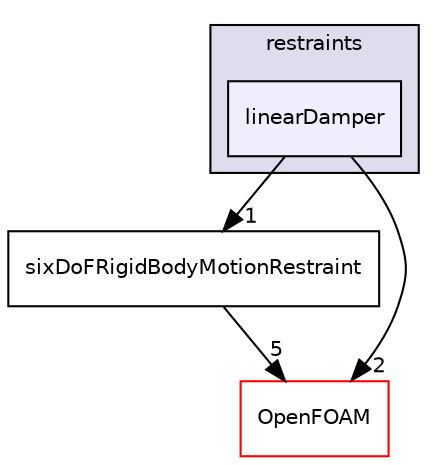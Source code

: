 digraph "src/sixDoFRigidBodyMotion/sixDoFRigidBodyMotion/restraints/linearDamper" {
  bgcolor=transparent;
  compound=true
  node [ fontsize="10", fontname="Helvetica"];
  edge [ labelfontsize="10", labelfontname="Helvetica"];
  subgraph clusterdir_72e9e3456c414eac52b3a6275bc6c58e {
    graph [ bgcolor="#ddddee", pencolor="black", label="restraints" fontname="Helvetica", fontsize="10", URL="dir_72e9e3456c414eac52b3a6275bc6c58e.html"]
  dir_16bcdff0e54d41d5ec9d5bed7319eabc [shape=box, label="linearDamper", style="filled", fillcolor="#eeeeff", pencolor="black", URL="dir_16bcdff0e54d41d5ec9d5bed7319eabc.html"];
  }
  dir_6e1bc2e36688850bd3aeabb66192bef0 [shape=box label="sixDoFRigidBodyMotionRestraint" URL="dir_6e1bc2e36688850bd3aeabb66192bef0.html"];
  dir_c5473ff19b20e6ec4dfe5c310b3778a8 [shape=box label="OpenFOAM" color="red" URL="dir_c5473ff19b20e6ec4dfe5c310b3778a8.html"];
  dir_6e1bc2e36688850bd3aeabb66192bef0->dir_c5473ff19b20e6ec4dfe5c310b3778a8 [headlabel="5", labeldistance=1.5 headhref="dir_002711_001929.html"];
  dir_16bcdff0e54d41d5ec9d5bed7319eabc->dir_6e1bc2e36688850bd3aeabb66192bef0 [headlabel="1", labeldistance=1.5 headhref="dir_002633_002711.html"];
  dir_16bcdff0e54d41d5ec9d5bed7319eabc->dir_c5473ff19b20e6ec4dfe5c310b3778a8 [headlabel="2", labeldistance=1.5 headhref="dir_002633_001929.html"];
}
